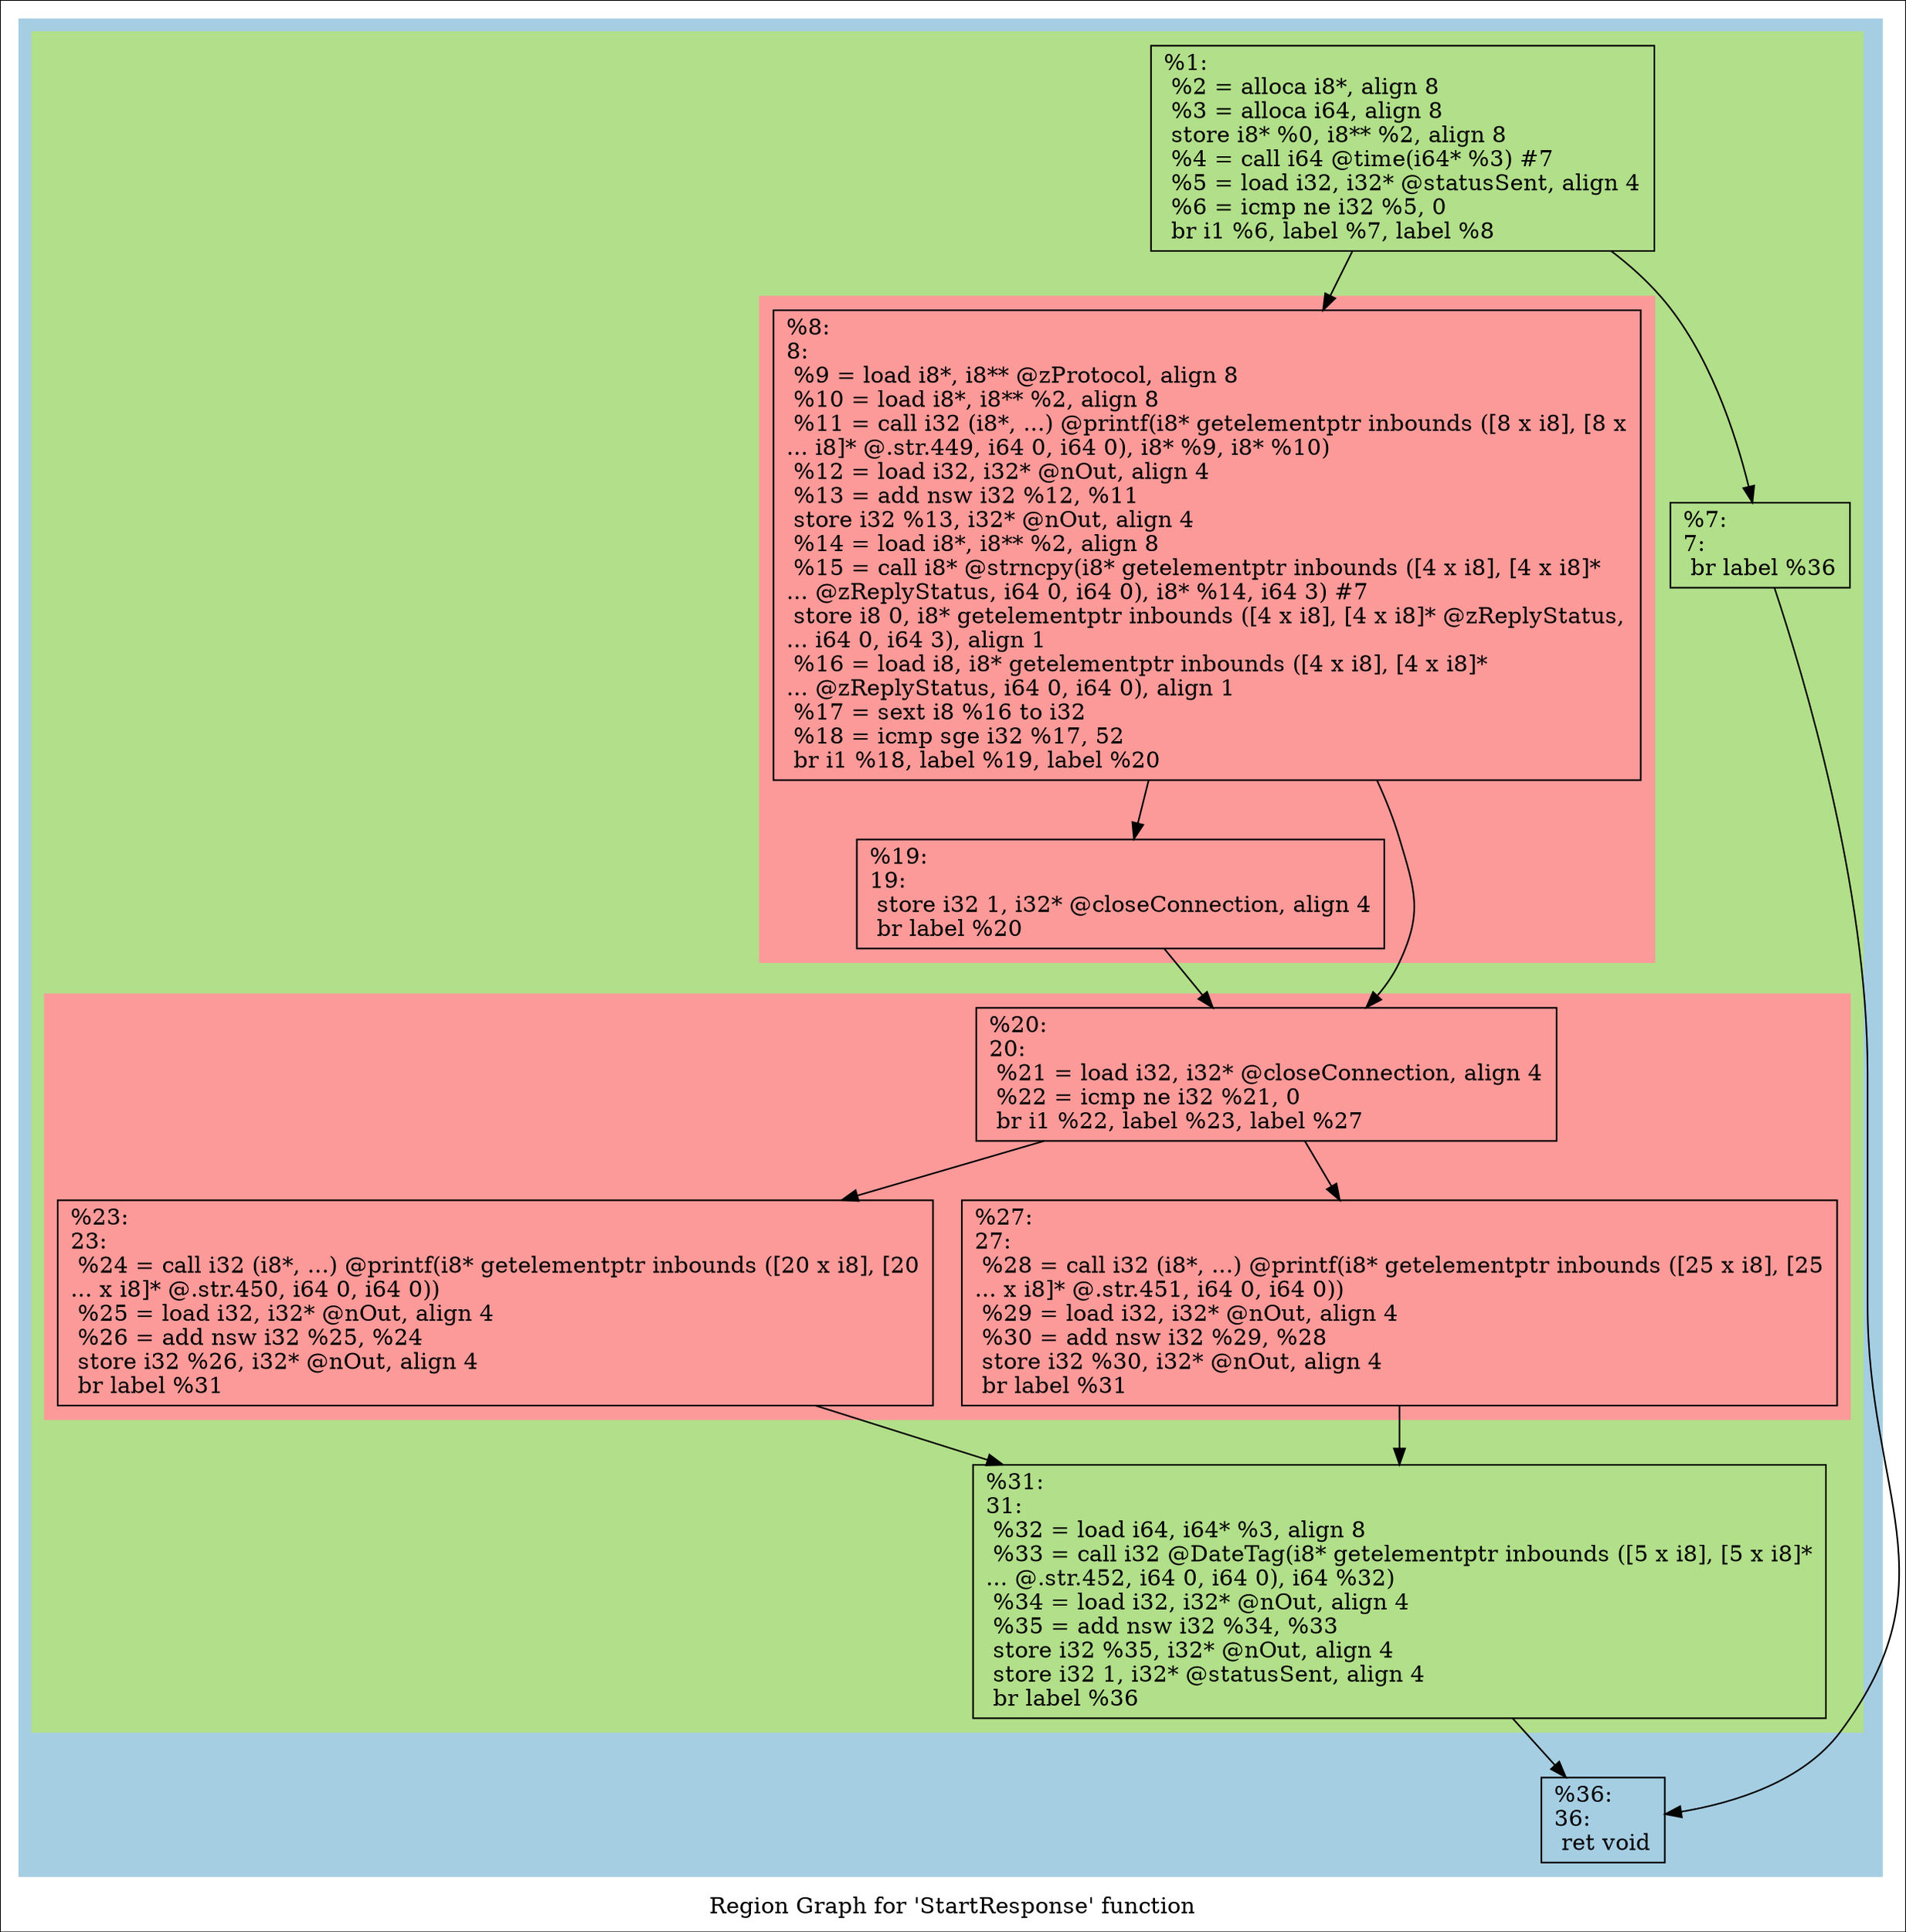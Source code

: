 digraph "Region Graph for 'StartResponse' function" {
	label="Region Graph for 'StartResponse' function";

	Node0xc42920 [shape=record,label="{%1:\l  %2 = alloca i8*, align 8\l  %3 = alloca i64, align 8\l  store i8* %0, i8** %2, align 8\l  %4 = call i64 @time(i64* %3) #7\l  %5 = load i32, i32* @statusSent, align 4\l  %6 = icmp ne i32 %5, 0\l  br i1 %6, label %7, label %8\l}"];
	Node0xc42920 -> Node0xc52e90;
	Node0xc42920 -> Node0xc553f0;
	Node0xc52e90 [shape=record,label="{%7:\l7:                                                \l  br label %36\l}"];
	Node0xc52e90 -> Node0xc16ad0;
	Node0xc16ad0 [shape=record,label="{%36:\l36:                                               \l  ret void\l}"];
	Node0xc553f0 [shape=record,label="{%8:\l8:                                                \l  %9 = load i8*, i8** @zProtocol, align 8\l  %10 = load i8*, i8** %2, align 8\l  %11 = call i32 (i8*, ...) @printf(i8* getelementptr inbounds ([8 x i8], [8 x\l... i8]* @.str.449, i64 0, i64 0), i8* %9, i8* %10)\l  %12 = load i32, i32* @nOut, align 4\l  %13 = add nsw i32 %12, %11\l  store i32 %13, i32* @nOut, align 4\l  %14 = load i8*, i8** %2, align 8\l  %15 = call i8* @strncpy(i8* getelementptr inbounds ([4 x i8], [4 x i8]*\l... @zReplyStatus, i64 0, i64 0), i8* %14, i64 3) #7\l  store i8 0, i8* getelementptr inbounds ([4 x i8], [4 x i8]* @zReplyStatus,\l... i64 0, i64 3), align 1\l  %16 = load i8, i8* getelementptr inbounds ([4 x i8], [4 x i8]*\l... @zReplyStatus, i64 0, i64 0), align 1\l  %17 = sext i8 %16 to i32\l  %18 = icmp sge i32 %17, 52\l  br i1 %18, label %19, label %20\l}"];
	Node0xc553f0 -> Node0xc272a0;
	Node0xc553f0 -> Node0xc327b0;
	Node0xc272a0 [shape=record,label="{%19:\l19:                                               \l  store i32 1, i32* @closeConnection, align 4\l  br label %20\l}"];
	Node0xc272a0 -> Node0xc327b0;
	Node0xc327b0 [shape=record,label="{%20:\l20:                                               \l  %21 = load i32, i32* @closeConnection, align 4\l  %22 = icmp ne i32 %21, 0\l  br i1 %22, label %23, label %27\l}"];
	Node0xc327b0 -> Node0xc438d0;
	Node0xc327b0 -> Node0xc586a0;
	Node0xc438d0 [shape=record,label="{%23:\l23:                                               \l  %24 = call i32 (i8*, ...) @printf(i8* getelementptr inbounds ([20 x i8], [20\l... x i8]* @.str.450, i64 0, i64 0))\l  %25 = load i32, i32* @nOut, align 4\l  %26 = add nsw i32 %25, %24\l  store i32 %26, i32* @nOut, align 4\l  br label %31\l}"];
	Node0xc438d0 -> Node0xc154b0;
	Node0xc154b0 [shape=record,label="{%31:\l31:                                               \l  %32 = load i64, i64* %3, align 8\l  %33 = call i32 @DateTag(i8* getelementptr inbounds ([5 x i8], [5 x i8]*\l... @.str.452, i64 0, i64 0), i64 %32)\l  %34 = load i32, i32* @nOut, align 4\l  %35 = add nsw i32 %34, %33\l  store i32 %35, i32* @nOut, align 4\l  store i32 1, i32* @statusSent, align 4\l  br label %36\l}"];
	Node0xc154b0 -> Node0xc16ad0;
	Node0xc586a0 [shape=record,label="{%27:\l27:                                               \l  %28 = call i32 (i8*, ...) @printf(i8* getelementptr inbounds ([25 x i8], [25\l... x i8]* @.str.451, i64 0, i64 0))\l  %29 = load i32, i32* @nOut, align 4\l  %30 = add nsw i32 %29, %28\l  store i32 %30, i32* @nOut, align 4\l  br label %31\l}"];
	Node0xc586a0 -> Node0xc154b0;
	colorscheme = "paired12"
        subgraph cluster_0xcb7f60 {
          label = "";
          style = filled;
          color = 1
          subgraph cluster_0xcb2390 {
            label = "";
            style = filled;
            color = 3
            subgraph cluster_0xcb2830 {
              label = "";
              style = filled;
              color = 5
              Node0xc553f0;
              Node0xc272a0;
            }
            subgraph cluster_0xcb7de0 {
              label = "";
              style = filled;
              color = 5
              Node0xc327b0;
              Node0xc438d0;
              Node0xc586a0;
            }
            Node0xc42920;
            Node0xc52e90;
            Node0xc154b0;
          }
          Node0xc16ad0;
        }
}
